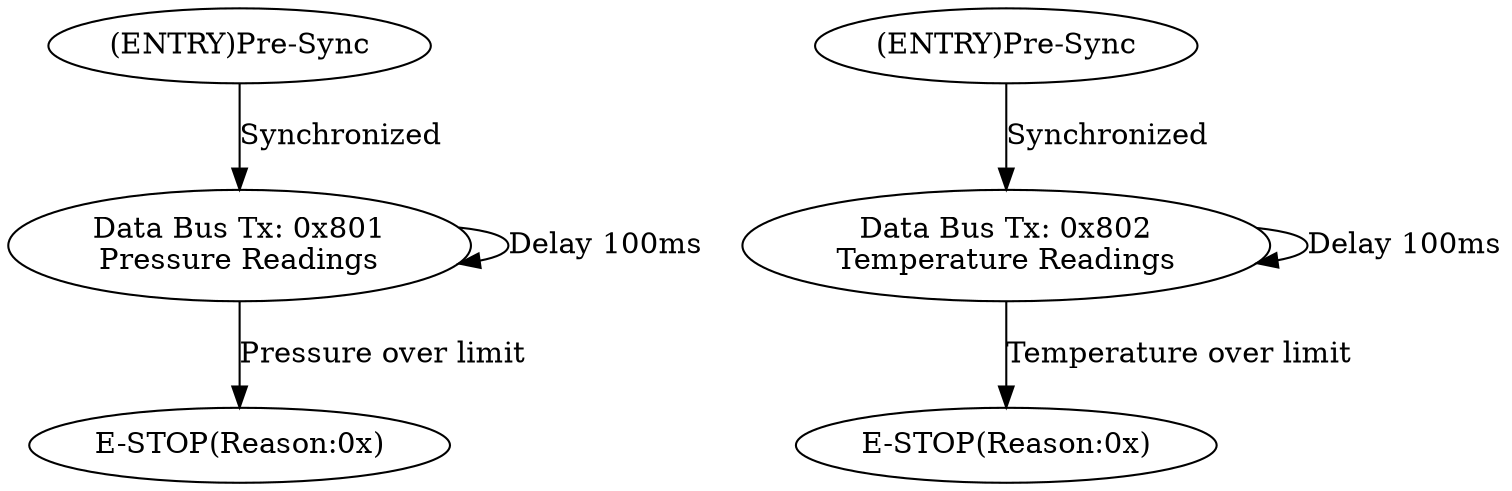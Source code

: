 digraph {
    S00 [label="(ENTRY)Pre-Sync"];
    S01 [label="Data Bus Tx: 0x801\nPressure Readings"];
    S02 [label="E-STOP(Reason:0x)"];

    S00 -> S01 [label="Synchronized"];
    S01 -> S01 [label="Delay 100ms"];
    S01 -> S02 [label="Pressure over limit"];

    S03 [label="(ENTRY)Pre-Sync"];
    S04 [label="Data Bus Tx: 0x802\nTemperature Readings"];
    S05 [label="E-STOP(Reason:0x)"];

    S03 -> S04 [label="Synchronized"];
    S04 -> S04 [label="Delay 100ms"];
    S04 -> S05 [label="Temperature over limit"];
}
